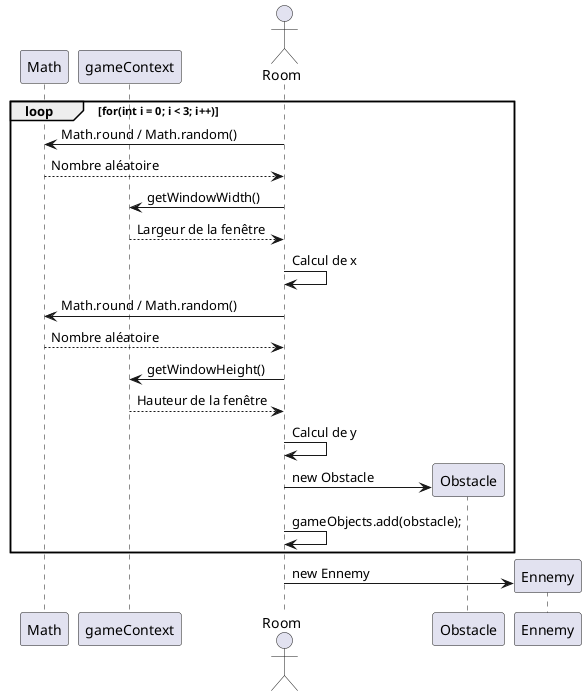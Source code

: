 @startuml Roomgeneration

participant "Math" as Math
participant "gameContext" as gameContext


actor Room
loop for(int i = 0; i < 3; i++)
    Room -> Math : Math.round / Math.random()
    Math --> Room : Nombre aléatoire
    Room -> gameContext : getWindowWidth()
    gameContext --> Room : Largeur de la fenêtre
    Room -> Room : Calcul de x

    Room -> Math : Math.round / Math.random()
    Math --> Room : Nombre aléatoire
    Room -> gameContext : getWindowHeight()
    gameContext --> Room : Hauteur de la fenêtre
    Room -> Room : Calcul de y

    Room -> Obstacle ** : new Obstacle

    Room -> Room :gameObjects.add(obstacle);
end

Room -> Ennemy ** : new Ennemy

participant "Obstacle" as Obstacle
participant "Ennemy" as Ennemy



@enduml
